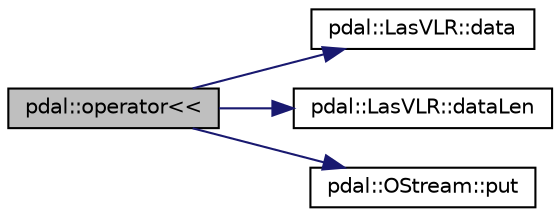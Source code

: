 digraph "pdal::operator&lt;&lt;"
{
  edge [fontname="Helvetica",fontsize="10",labelfontname="Helvetica",labelfontsize="10"];
  node [fontname="Helvetica",fontsize="10",shape=record];
  rankdir="LR";
  Node1 [label="pdal::operator\<\<",height=0.2,width=0.4,color="black", fillcolor="grey75", style="filled", fontcolor="black"];
  Node1 -> Node2 [color="midnightblue",fontsize="10",style="solid",fontname="Helvetica"];
  Node2 [label="pdal::LasVLR::data",height=0.2,width=0.4,color="black", fillcolor="white", style="filled",URL="$classpdal_1_1LasVLR.html#acec2ef3fa17d4fc47abdec666bca8287"];
  Node1 -> Node3 [color="midnightblue",fontsize="10",style="solid",fontname="Helvetica"];
  Node3 [label="pdal::LasVLR::dataLen",height=0.2,width=0.4,color="black", fillcolor="white", style="filled",URL="$classpdal_1_1LasVLR.html#a30a15afd0a5c29d43bd3fe3bd261ba8e"];
  Node1 -> Node4 [color="midnightblue",fontsize="10",style="solid",fontname="Helvetica"];
  Node4 [label="pdal::OStream::put",height=0.2,width=0.4,color="black", fillcolor="white", style="filled",URL="$classpdal_1_1OStream.html#ae1e8327478f6e16d6f0ec19d876106b5"];
}
